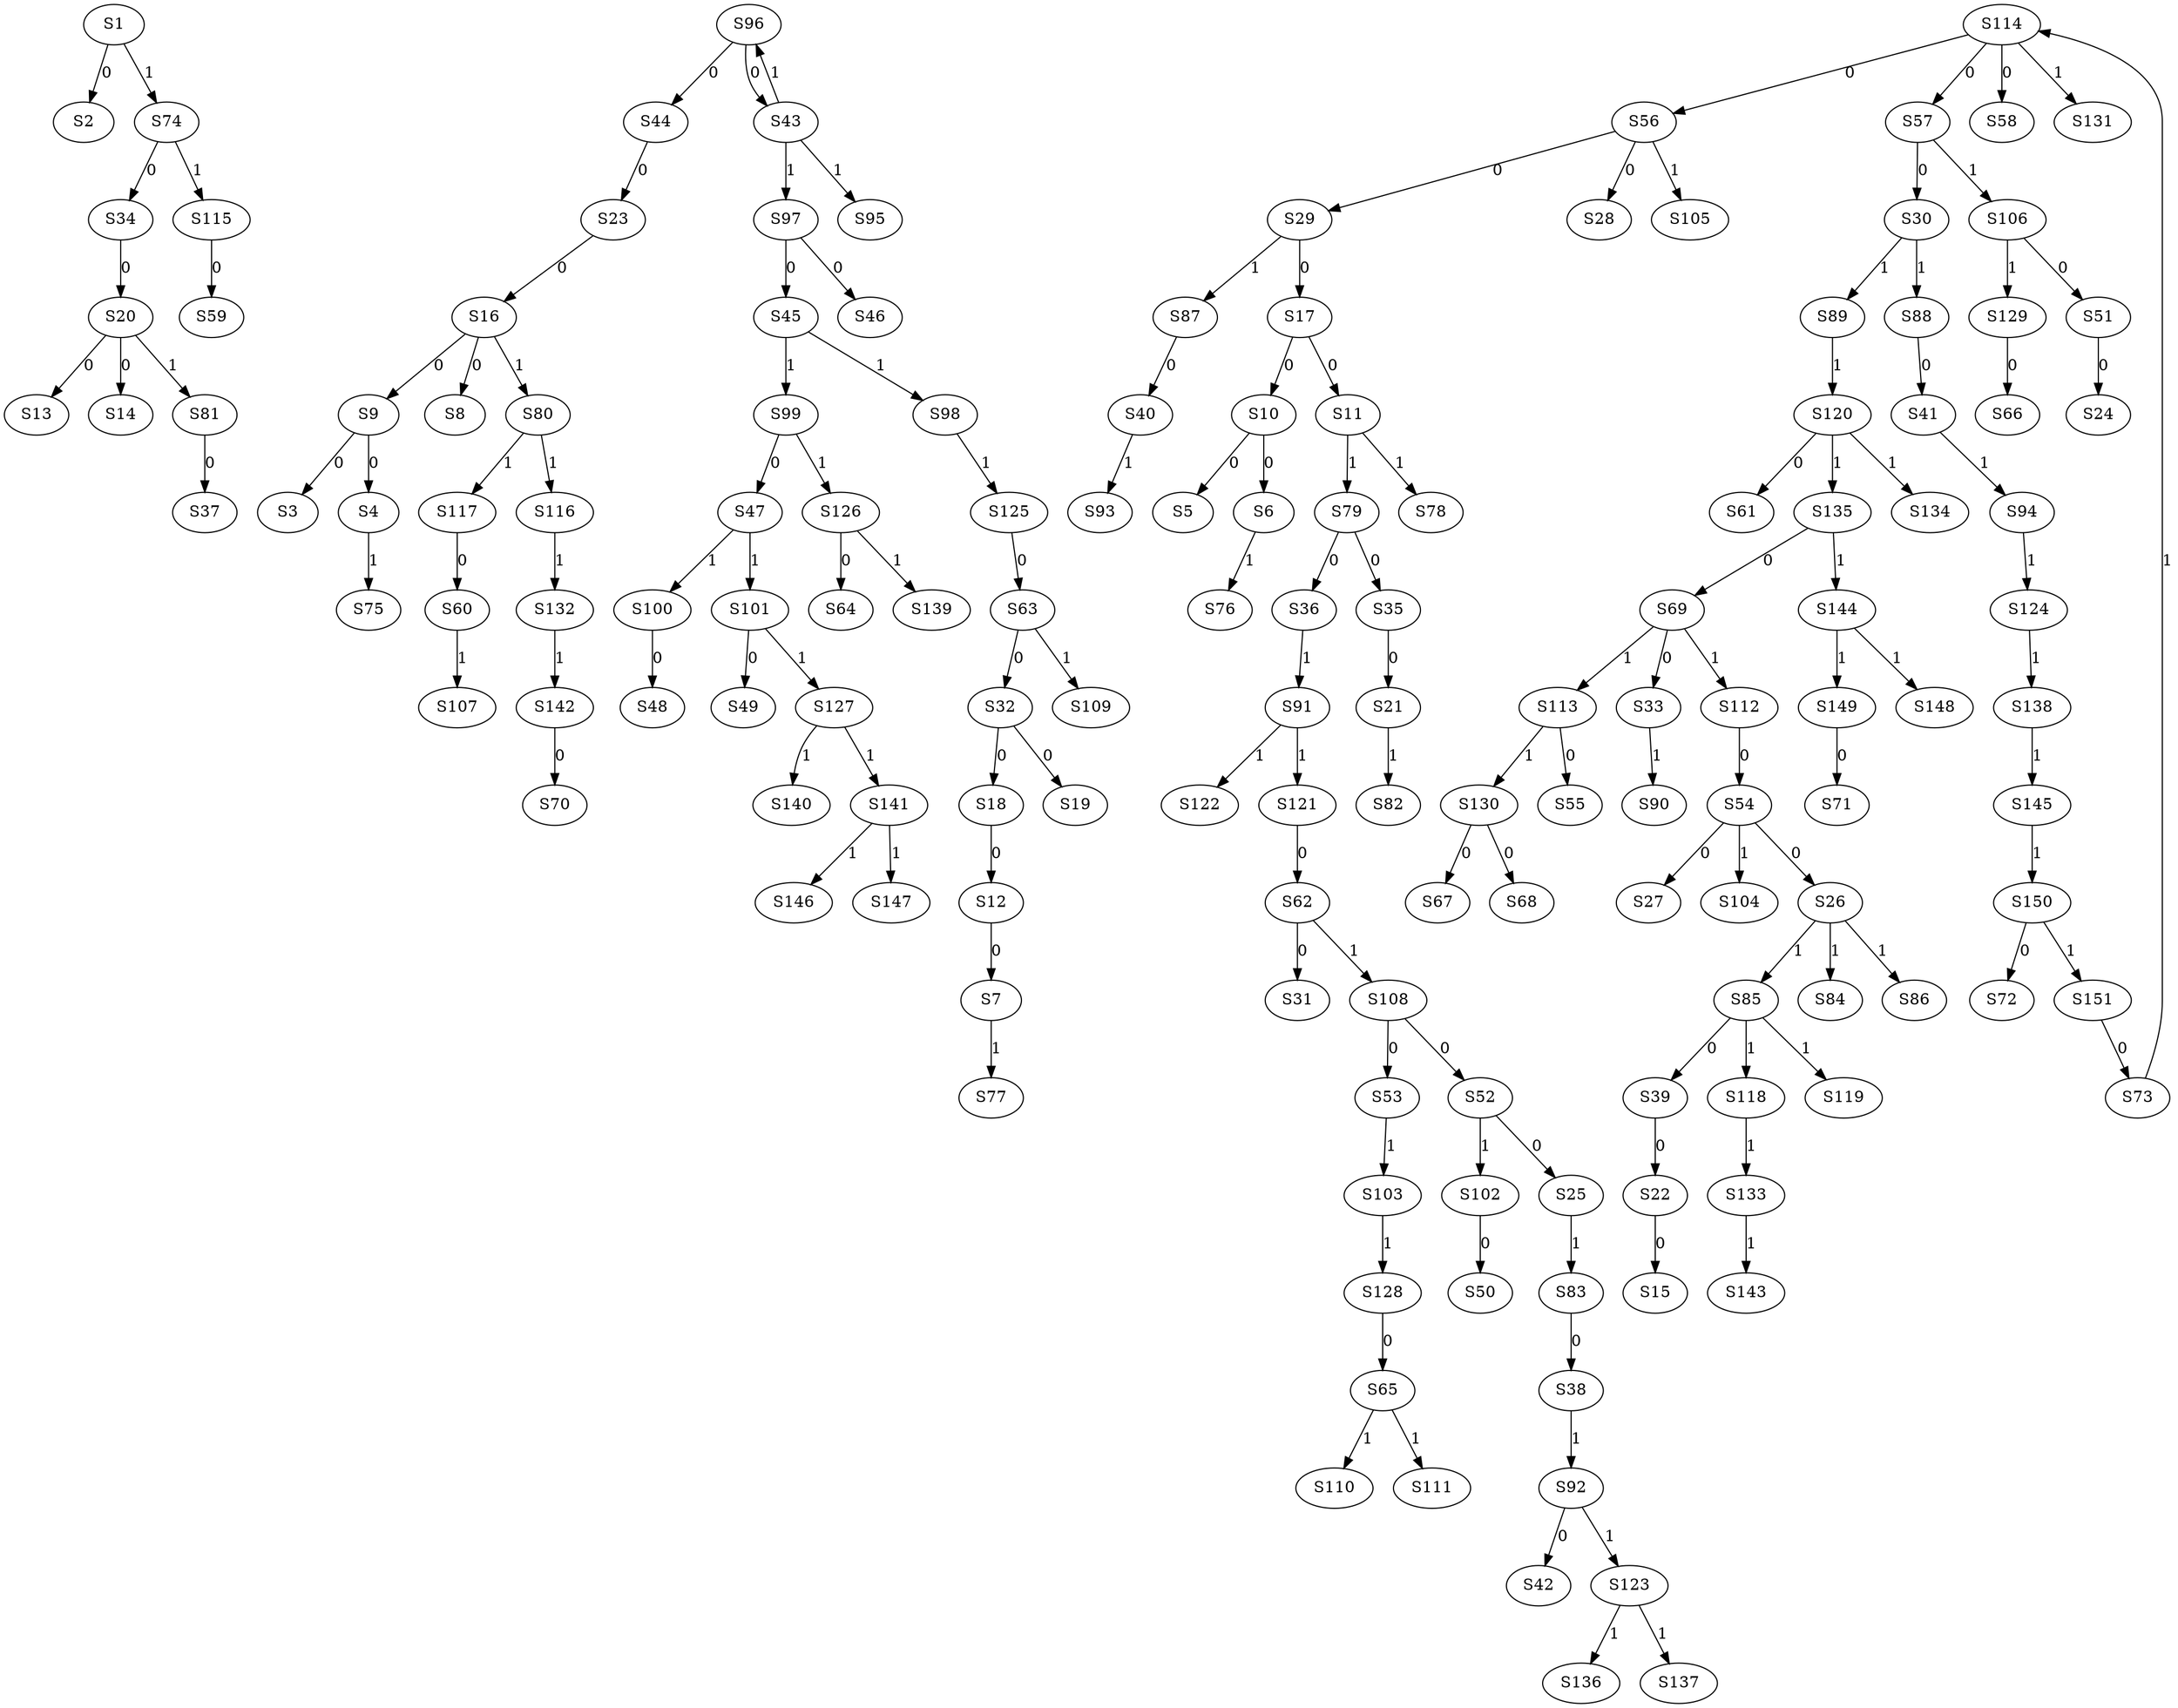 strict digraph {
	S1 -> S2 [ label = 0 ];
	S9 -> S3 [ label = 0 ];
	S9 -> S4 [ label = 0 ];
	S10 -> S5 [ label = 0 ];
	S10 -> S6 [ label = 0 ];
	S12 -> S7 [ label = 0 ];
	S16 -> S8 [ label = 0 ];
	S16 -> S9 [ label = 0 ];
	S17 -> S10 [ label = 0 ];
	S17 -> S11 [ label = 0 ];
	S18 -> S12 [ label = 0 ];
	S20 -> S13 [ label = 0 ];
	S20 -> S14 [ label = 0 ];
	S22 -> S15 [ label = 0 ];
	S23 -> S16 [ label = 0 ];
	S29 -> S17 [ label = 0 ];
	S32 -> S18 [ label = 0 ];
	S32 -> S19 [ label = 0 ];
	S34 -> S20 [ label = 0 ];
	S35 -> S21 [ label = 0 ];
	S39 -> S22 [ label = 0 ];
	S44 -> S23 [ label = 0 ];
	S51 -> S24 [ label = 0 ];
	S52 -> S25 [ label = 0 ];
	S54 -> S26 [ label = 0 ];
	S54 -> S27 [ label = 0 ];
	S56 -> S28 [ label = 0 ];
	S56 -> S29 [ label = 0 ];
	S57 -> S30 [ label = 0 ];
	S62 -> S31 [ label = 0 ];
	S63 -> S32 [ label = 0 ];
	S69 -> S33 [ label = 0 ];
	S74 -> S34 [ label = 0 ];
	S79 -> S35 [ label = 0 ];
	S79 -> S36 [ label = 0 ];
	S81 -> S37 [ label = 0 ];
	S83 -> S38 [ label = 0 ];
	S85 -> S39 [ label = 0 ];
	S87 -> S40 [ label = 0 ];
	S88 -> S41 [ label = 0 ];
	S92 -> S42 [ label = 0 ];
	S96 -> S43 [ label = 0 ];
	S96 -> S44 [ label = 0 ];
	S97 -> S45 [ label = 0 ];
	S97 -> S46 [ label = 0 ];
	S99 -> S47 [ label = 0 ];
	S100 -> S48 [ label = 0 ];
	S101 -> S49 [ label = 0 ];
	S102 -> S50 [ label = 0 ];
	S106 -> S51 [ label = 0 ];
	S108 -> S52 [ label = 0 ];
	S108 -> S53 [ label = 0 ];
	S112 -> S54 [ label = 0 ];
	S113 -> S55 [ label = 0 ];
	S114 -> S56 [ label = 0 ];
	S114 -> S57 [ label = 0 ];
	S114 -> S58 [ label = 0 ];
	S115 -> S59 [ label = 0 ];
	S117 -> S60 [ label = 0 ];
	S120 -> S61 [ label = 0 ];
	S121 -> S62 [ label = 0 ];
	S125 -> S63 [ label = 0 ];
	S126 -> S64 [ label = 0 ];
	S128 -> S65 [ label = 0 ];
	S129 -> S66 [ label = 0 ];
	S130 -> S67 [ label = 0 ];
	S130 -> S68 [ label = 0 ];
	S135 -> S69 [ label = 0 ];
	S142 -> S70 [ label = 0 ];
	S149 -> S71 [ label = 0 ];
	S150 -> S72 [ label = 0 ];
	S151 -> S73 [ label = 0 ];
	S1 -> S74 [ label = 1 ];
	S4 -> S75 [ label = 1 ];
	S6 -> S76 [ label = 1 ];
	S7 -> S77 [ label = 1 ];
	S11 -> S78 [ label = 1 ];
	S11 -> S79 [ label = 1 ];
	S16 -> S80 [ label = 1 ];
	S20 -> S81 [ label = 1 ];
	S21 -> S82 [ label = 1 ];
	S25 -> S83 [ label = 1 ];
	S26 -> S84 [ label = 1 ];
	S26 -> S85 [ label = 1 ];
	S26 -> S86 [ label = 1 ];
	S29 -> S87 [ label = 1 ];
	S30 -> S88 [ label = 1 ];
	S30 -> S89 [ label = 1 ];
	S33 -> S90 [ label = 1 ];
	S36 -> S91 [ label = 1 ];
	S38 -> S92 [ label = 1 ];
	S40 -> S93 [ label = 1 ];
	S41 -> S94 [ label = 1 ];
	S43 -> S95 [ label = 1 ];
	S43 -> S96 [ label = 1 ];
	S43 -> S97 [ label = 1 ];
	S45 -> S98 [ label = 1 ];
	S45 -> S99 [ label = 1 ];
	S47 -> S100 [ label = 1 ];
	S47 -> S101 [ label = 1 ];
	S52 -> S102 [ label = 1 ];
	S53 -> S103 [ label = 1 ];
	S54 -> S104 [ label = 1 ];
	S56 -> S105 [ label = 1 ];
	S57 -> S106 [ label = 1 ];
	S60 -> S107 [ label = 1 ];
	S62 -> S108 [ label = 1 ];
	S63 -> S109 [ label = 1 ];
	S65 -> S110 [ label = 1 ];
	S65 -> S111 [ label = 1 ];
	S69 -> S112 [ label = 1 ];
	S69 -> S113 [ label = 1 ];
	S73 -> S114 [ label = 1 ];
	S74 -> S115 [ label = 1 ];
	S80 -> S116 [ label = 1 ];
	S80 -> S117 [ label = 1 ];
	S85 -> S118 [ label = 1 ];
	S85 -> S119 [ label = 1 ];
	S89 -> S120 [ label = 1 ];
	S91 -> S121 [ label = 1 ];
	S91 -> S122 [ label = 1 ];
	S92 -> S123 [ label = 1 ];
	S94 -> S124 [ label = 1 ];
	S98 -> S125 [ label = 1 ];
	S99 -> S126 [ label = 1 ];
	S101 -> S127 [ label = 1 ];
	S103 -> S128 [ label = 1 ];
	S106 -> S129 [ label = 1 ];
	S113 -> S130 [ label = 1 ];
	S114 -> S131 [ label = 1 ];
	S116 -> S132 [ label = 1 ];
	S118 -> S133 [ label = 1 ];
	S120 -> S134 [ label = 1 ];
	S120 -> S135 [ label = 1 ];
	S123 -> S136 [ label = 1 ];
	S123 -> S137 [ label = 1 ];
	S124 -> S138 [ label = 1 ];
	S126 -> S139 [ label = 1 ];
	S127 -> S140 [ label = 1 ];
	S127 -> S141 [ label = 1 ];
	S132 -> S142 [ label = 1 ];
	S133 -> S143 [ label = 1 ];
	S135 -> S144 [ label = 1 ];
	S138 -> S145 [ label = 1 ];
	S141 -> S146 [ label = 1 ];
	S141 -> S147 [ label = 1 ];
	S144 -> S148 [ label = 1 ];
	S144 -> S149 [ label = 1 ];
	S145 -> S150 [ label = 1 ];
	S150 -> S151 [ label = 1 ];
}